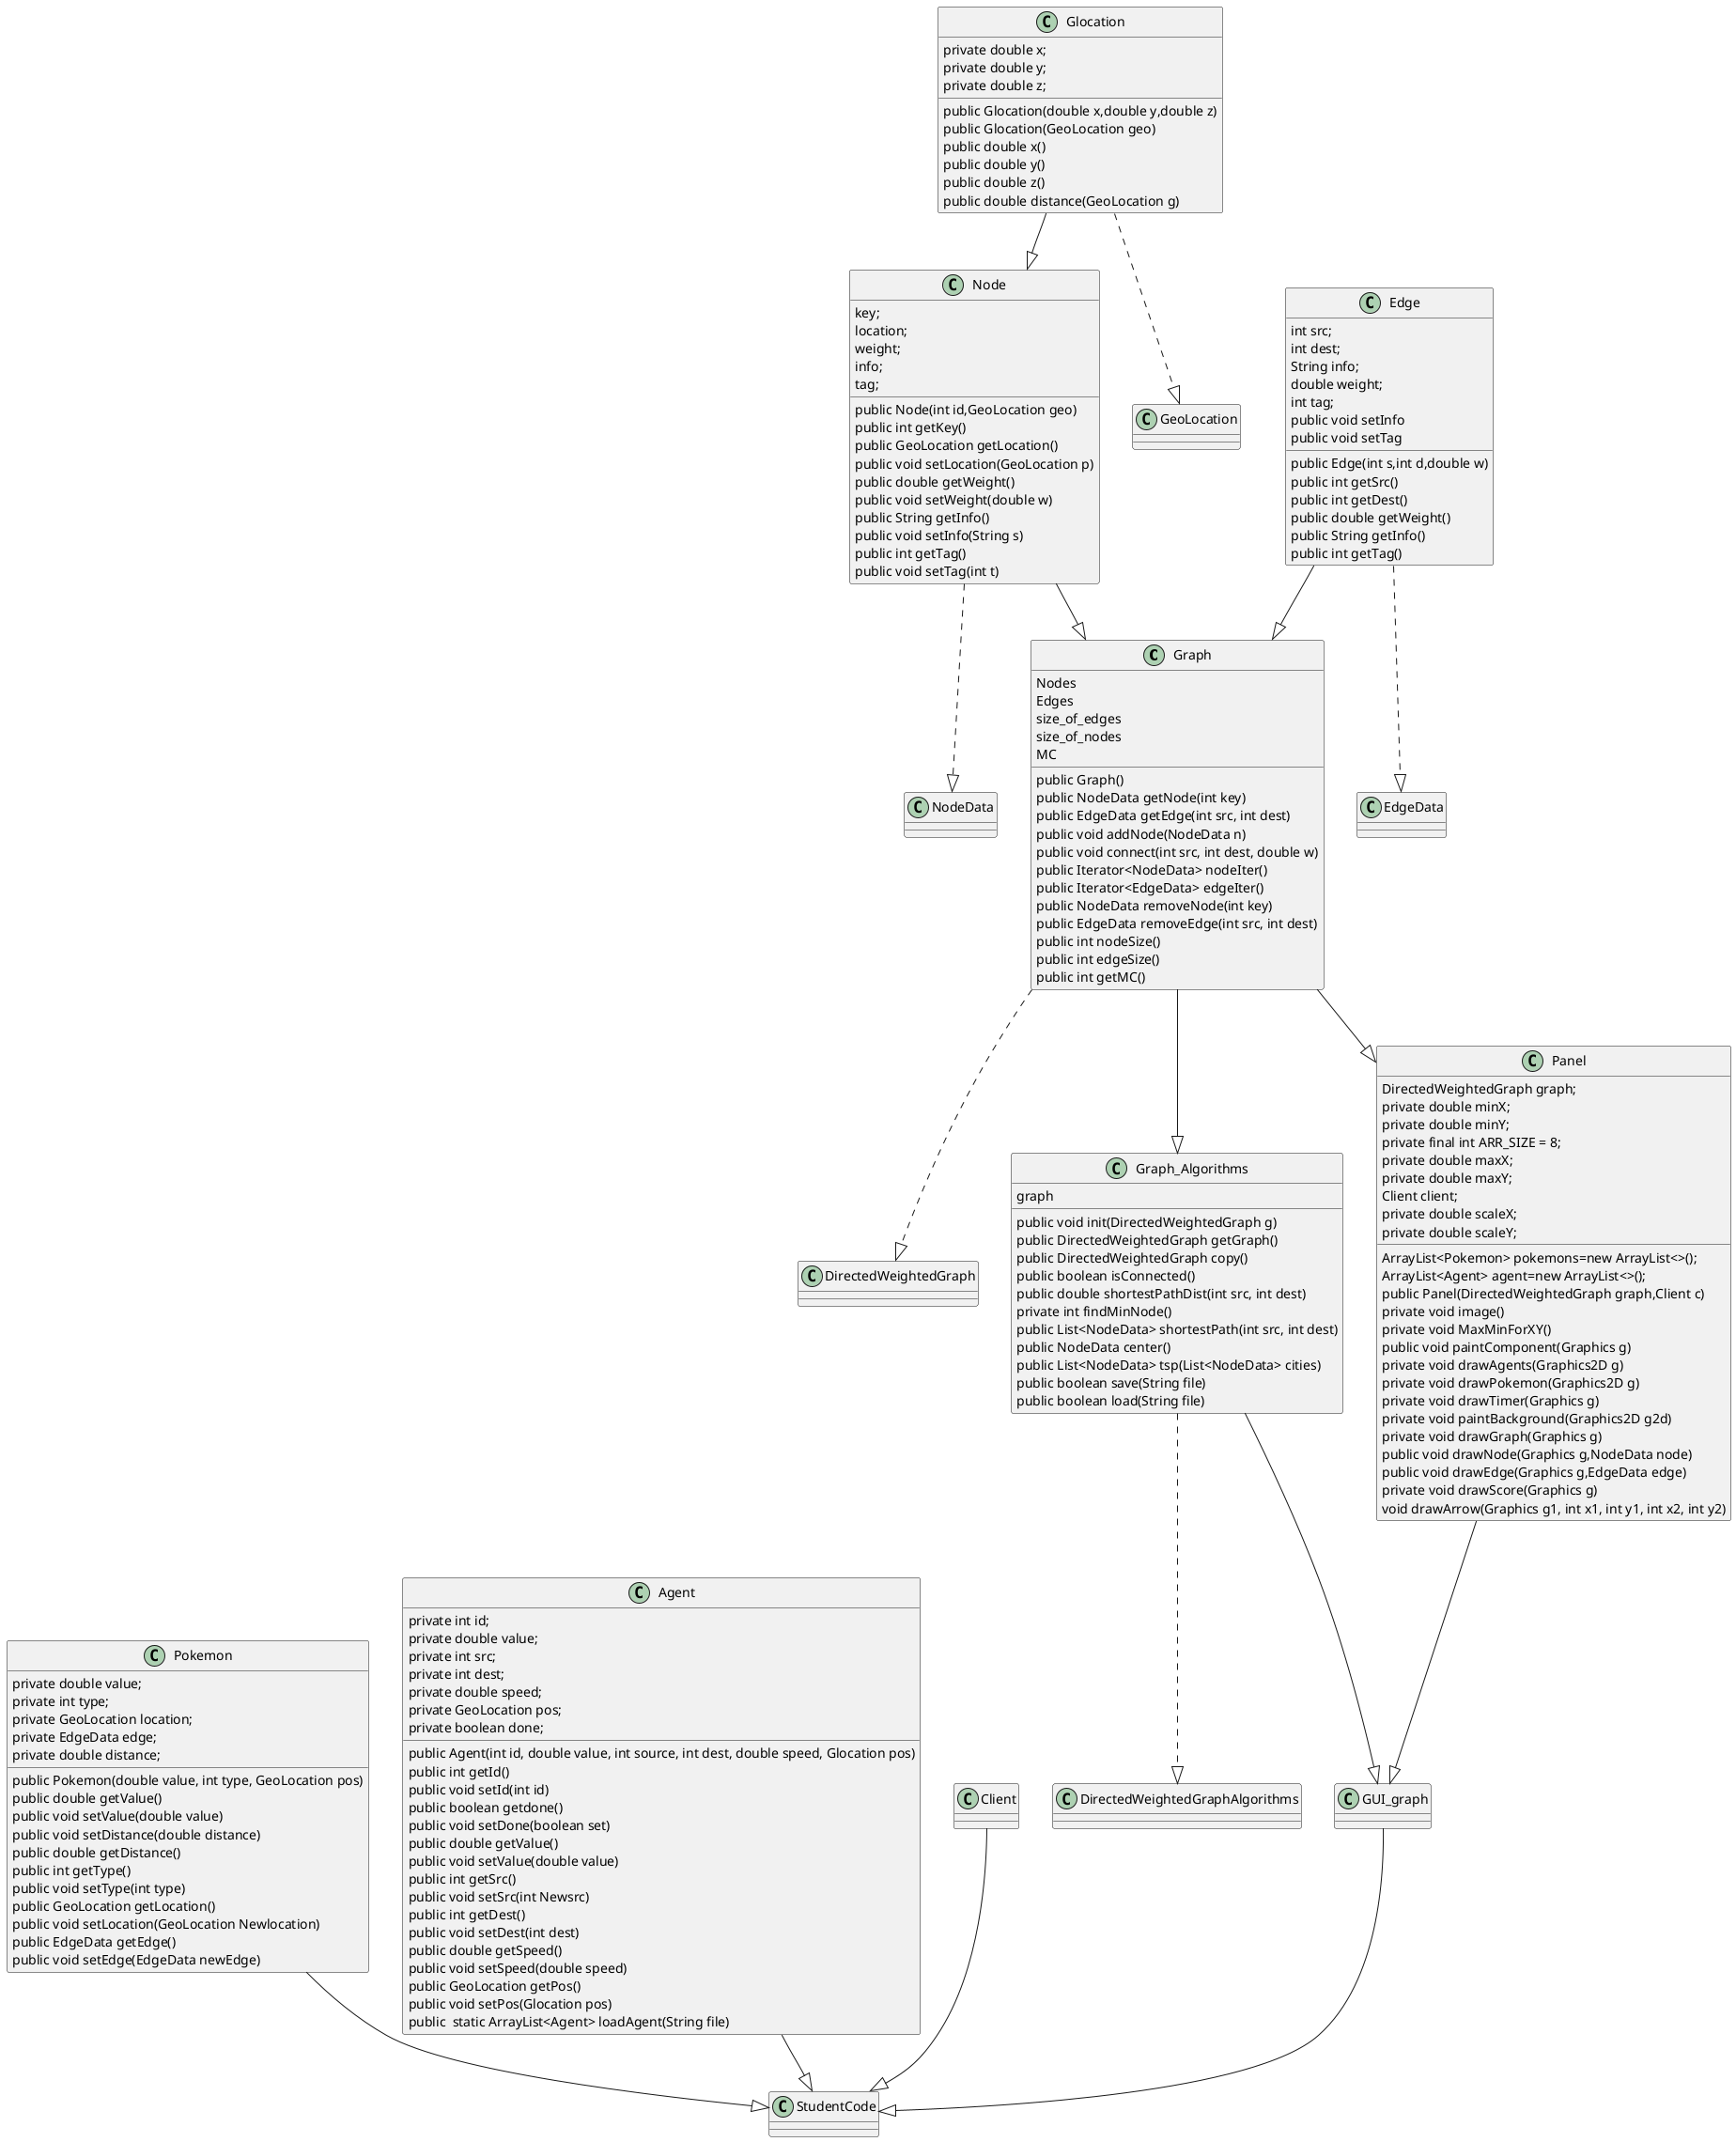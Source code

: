 @startuml
Graph..|>DirectedWeightedGraph
Graph_Algorithms ..|>DirectedWeightedGraphAlgorithms
class Graph_Algorithms{
       graph
      public void init(DirectedWeightedGraph g)
       public DirectedWeightedGraph getGraph()
       public DirectedWeightedGraph copy()
       public boolean isConnected()
       public double shortestPathDist(int src, int dest)
        private int findMinNode()
        public List<NodeData> shortestPath(int src, int dest)
         public NodeData center()
         public List<NodeData> tsp(List<NodeData> cities)
         public boolean save(String file)
         public boolean load(String file)

}

Graph--|>Graph_Algorithms
Node..|>NodeData
Node--|>Graph
class Graph{
  Nodes
  Edges
  size_of_edges
  size_of_nodes
  MC
 public Graph()
 public NodeData getNode(int key)
 public EdgeData getEdge(int src, int dest)
 public void addNode(NodeData n)
 public void connect(int src, int dest, double w)
 public Iterator<NodeData> nodeIter()
 public Iterator<EdgeData> edgeIter()
 public NodeData removeNode(int key)
 public EdgeData removeEdge(int src, int dest)
 public int nodeSize()
 public int edgeSize()
 public int getMC()


}
class Node{
    key;
    location;
    weight;
    info;
    tag;
    public Node(int id,GeoLocation geo)
    public int getKey()
    public GeoLocation getLocation()
    public void setLocation(GeoLocation p)
    public double getWeight()
    public void setWeight(double w)
    public String getInfo()
    public void setInfo(String s)
    public int getTag()
    public void setTag(int t)

}
Edge..|>EdgeData
Edge--|>Graph
class Edge{
int src;
   int dest;
   String info;
    double weight;
    int tag;
    public Edge(int s,int d,double w)
     public int getSrc()
     public int getDest()
     public double getWeight()
      public String getInfo()
       public void setInfo
       public int getTag()
       public void setTag



}
Glocation..|>GeoLocation
Glocation--|>Node
class Glocation{
 private double x;
    private double y;
    private double z;
     public Glocation(double x,double y,double z)
     public Glocation(GeoLocation geo)
      public double x()
      public double y()
       public double z()
       public double distance(GeoLocation g)

}
Graph_Algorithms--|>GUI_graph
Graph--|>Panel
Panel--|>GUI_graph
class Panel{
 DirectedWeightedGraph graph;
    private double minX;
    private double minY;
    private final int ARR_SIZE = 8;
    private double maxX;
    private double maxY;
    ArrayList<Pokemon> pokemons=new ArrayList<>();
    ArrayList<Agent> agent=new ArrayList<>();
    Client client;
    private double scaleX;
    private double scaleY;
    public Panel(DirectedWeightedGraph graph,Client c)
    private void image()
    private void MaxMinForXY()
    public void paintComponent(Graphics g)
    private void drawAgents(Graphics2D g)
    private void drawPokemon(Graphics2D g)
    private void drawTimer(Graphics g)
    private void paintBackground(Graphics2D g2d)
    private void drawGraph(Graphics g)
    public void drawNode(Graphics g,NodeData node)
    public void drawEdge(Graphics g,EdgeData edge)
    private void drawScore(Graphics g)
    void drawArrow(Graphics g1, int x1, int y1, int x2, int y2)
}
Pokemon--|>StudentCode
Agent--|>StudentCode
GUI_graph--|>StudentCode
Client--|>StudentCode
class Pokemon{
private double value;
    private int type;
    private GeoLocation location;
    private EdgeData edge;
    private double distance;
public Pokemon(double value, int type, GeoLocation pos)
 public double getValue()
 public void setValue(double value)
  public void setDistance(double distance)
    public double getDistance()
    public int getType()
     public void setType(int type)
     public GeoLocation getLocation()
     public void setLocation(GeoLocation Newlocation)
     public EdgeData getEdge()
     public void setEdge(EdgeData newEdge)
}
class Agent{
 private int id;
    private double value;
    private int src;
    private int dest;
    private double speed;
    private GeoLocation pos;
    private boolean done;
    public Agent(int id, double value, int source, int dest, double speed, Glocation pos)
     public int getId()
     public void setId(int id)
     public boolean getdone()
     public void setDone(boolean set)
      public double getValue()
       public void setValue(double value)
        public int getSrc()
        public void setSrc(int Newsrc)
         public int getDest()
         public void setDest(int dest)
         public double getSpeed()
         public void setSpeed(double speed)
         public GeoLocation getPos()
         public void setPos(Glocation pos)
         public  static ArrayList<Agent> loadAgent(String file)
}
@enduml